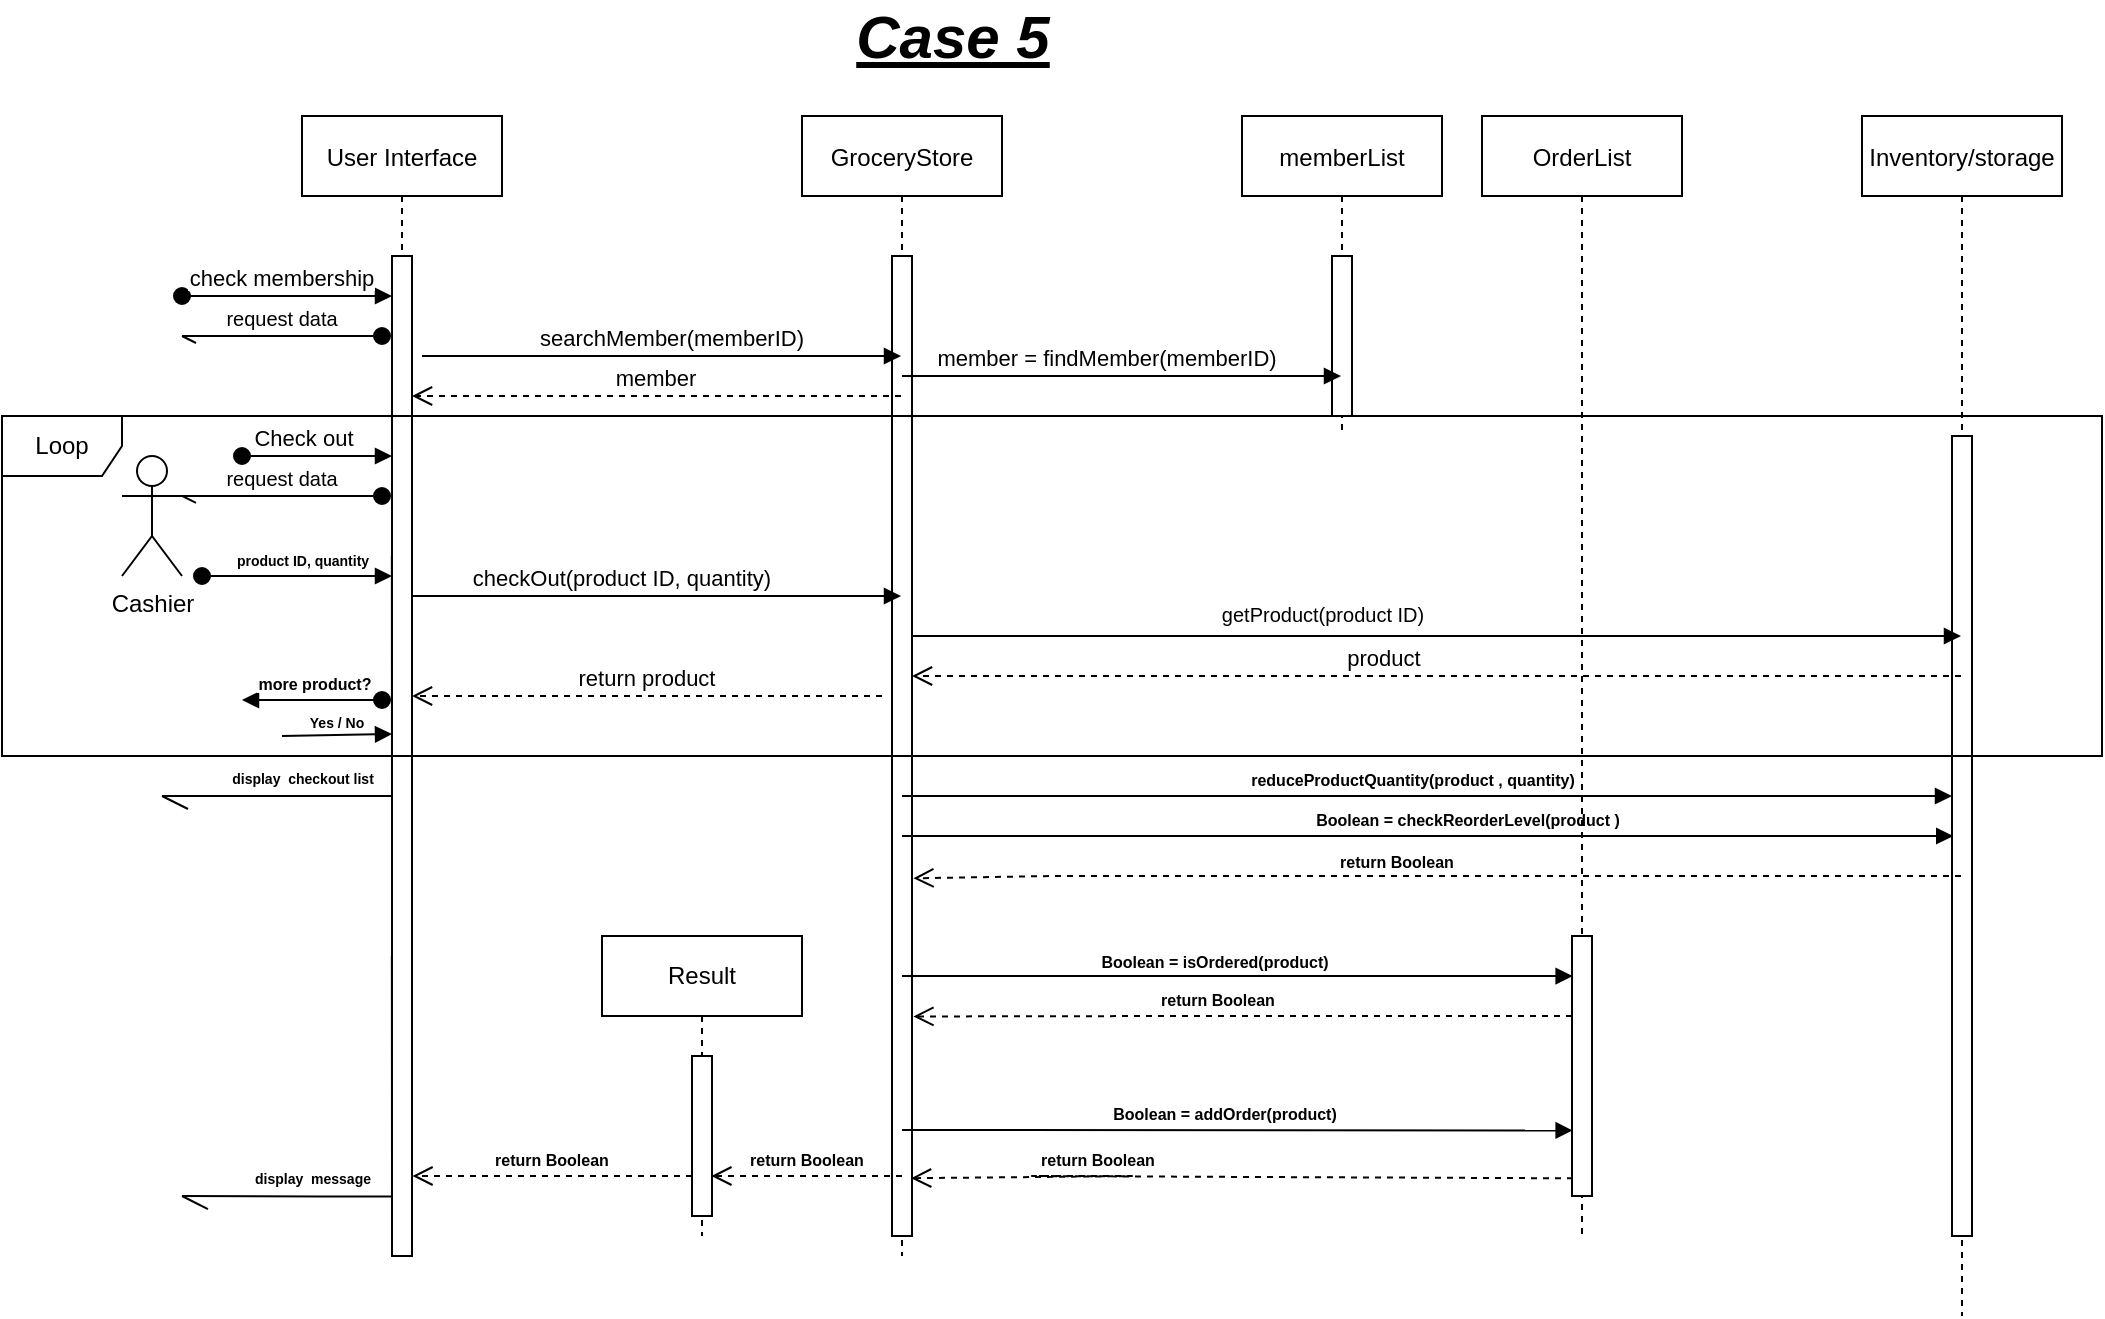 <mxfile version="15.5.9" type="google"><diagram id="kgpKYQtTHZ0yAKxKKP6v" name="Page-1"><mxGraphModel dx="1967" dy="673" grid="1" gridSize="10" guides="1" tooltips="1" connect="1" arrows="1" fold="1" page="1" pageScale="1" pageWidth="850" pageHeight="1100" math="0" shadow="0"><root><mxCell id="0"/><mxCell id="1" parent="0"/><mxCell id="3nuBFxr9cyL0pnOWT2aG-1" value="User Interface" style="shape=umlLifeline;perimeter=lifelinePerimeter;container=1;collapsible=0;recursiveResize=0;rounded=0;shadow=0;strokeWidth=1;" parent="1" vertex="1"><mxGeometry x="-200" y="110" width="100" height="570" as="geometry"/></mxCell><mxCell id="3nuBFxr9cyL0pnOWT2aG-2" value="" style="points=[];perimeter=orthogonalPerimeter;rounded=0;shadow=0;strokeWidth=1;" parent="3nuBFxr9cyL0pnOWT2aG-1" vertex="1"><mxGeometry x="45" y="70" width="10" height="500" as="geometry"/></mxCell><mxCell id="3nuBFxr9cyL0pnOWT2aG-3" value="Check out" style="verticalAlign=bottom;startArrow=oval;endArrow=block;startSize=8;shadow=0;strokeWidth=1;" parent="3nuBFxr9cyL0pnOWT2aG-1" target="3nuBFxr9cyL0pnOWT2aG-2" edge="1"><mxGeometry x="-0.167" relative="1" as="geometry"><mxPoint x="-30" y="170" as="sourcePoint"/><mxPoint as="offset"/><Array as="points"><mxPoint x="30" y="170"/></Array></mxGeometry></mxCell><mxCell id="o8JDzlW0crtWss4q8lhw-12" value="" style="endArrow=openAsync;endFill=0;endSize=12;html=1;rounded=0;fontSize=7;" parent="3nuBFxr9cyL0pnOWT2aG-1" edge="1"><mxGeometry width="160" relative="1" as="geometry"><mxPoint x="44.929" y="219.71" as="sourcePoint"/><mxPoint x="-70" y="340" as="targetPoint"/><Array as="points"><mxPoint x="45" y="340"/><mxPoint x="10" y="340"/></Array></mxGeometry></mxCell><mxCell id="IXndS8S_xk5mzxtBwcEQ-36" value="&lt;span style=&quot;font-size: 7px&quot;&gt;&lt;b&gt;display&amp;nbsp; message&lt;/b&gt;&lt;/span&gt;" style="text;html=1;align=center;verticalAlign=middle;resizable=0;points=[];autosize=1;strokeColor=none;fillColor=none;fontSize=10;" parent="3nuBFxr9cyL0pnOWT2aG-1" vertex="1"><mxGeometry x="-35" y="520" width="80" height="20" as="geometry"/></mxCell><mxCell id="3nuBFxr9cyL0pnOWT2aG-5" value="GroceryStore" style="shape=umlLifeline;perimeter=lifelinePerimeter;container=1;collapsible=0;recursiveResize=0;rounded=0;shadow=0;strokeWidth=1;" parent="1" vertex="1"><mxGeometry x="50" y="110" width="100" height="570" as="geometry"/></mxCell><mxCell id="3nuBFxr9cyL0pnOWT2aG-6" value="" style="points=[];perimeter=orthogonalPerimeter;rounded=0;shadow=0;strokeWidth=1;" parent="3nuBFxr9cyL0pnOWT2aG-5" vertex="1"><mxGeometry x="45" y="70" width="10" height="490" as="geometry"/></mxCell><mxCell id="3nuBFxr9cyL0pnOWT2aG-7" value="return product" style="verticalAlign=bottom;endArrow=open;dashed=1;endSize=8;shadow=0;strokeWidth=1;" parent="1" target="3nuBFxr9cyL0pnOWT2aG-2" edge="1"><mxGeometry relative="1" as="geometry"><mxPoint x="-140" y="400" as="targetPoint"/><mxPoint x="90" y="400" as="sourcePoint"/><Array as="points"><mxPoint x="-10" y="400"/></Array></mxGeometry></mxCell><mxCell id="3nuBFxr9cyL0pnOWT2aG-8" value="checkOut(product ID, quantity)" style="verticalAlign=bottom;endArrow=block;shadow=0;strokeWidth=1;fontStyle=0;" parent="1" source="3nuBFxr9cyL0pnOWT2aG-2" target="3nuBFxr9cyL0pnOWT2aG-5" edge="1"><mxGeometry x="-0.141" relative="1" as="geometry"><mxPoint x="-285" y="340" as="sourcePoint"/><mxPoint as="offset"/><Array as="points"><mxPoint x="-90" y="350"/></Array></mxGeometry></mxCell><mxCell id="xBqZ3Egk5OHNCEA2ixaY-1" value="Cashier" style="shape=umlActor;verticalLabelPosition=bottom;verticalAlign=top;html=1;outlineConnect=0;" parent="1" vertex="1"><mxGeometry x="-290" y="280" width="30" height="60" as="geometry"/></mxCell><mxCell id="xBqZ3Egk5OHNCEA2ixaY-5" value="product ID, quantity" style="verticalAlign=bottom;startArrow=oval;endArrow=block;startSize=8;shadow=0;strokeWidth=1;fontSize=7;fontStyle=1" parent="1" target="3nuBFxr9cyL0pnOWT2aG-2" edge="1"><mxGeometry x="0.067" relative="1" as="geometry"><mxPoint x="-250" y="340" as="sourcePoint"/><mxPoint x="-160" y="370" as="targetPoint"/><Array as="points"><mxPoint x="-180" y="340"/></Array><mxPoint as="offset"/></mxGeometry></mxCell><mxCell id="o8JDzlW0crtWss4q8lhw-2" value="Inventory/storage" style="shape=umlLifeline;perimeter=lifelinePerimeter;container=1;collapsible=0;recursiveResize=0;rounded=0;shadow=0;strokeWidth=1;" parent="1" vertex="1"><mxGeometry x="580" y="110" width="100" height="600" as="geometry"/></mxCell><mxCell id="o8JDzlW0crtWss4q8lhw-3" value="" style="points=[];perimeter=orthogonalPerimeter;rounded=0;shadow=0;strokeWidth=1;" parent="o8JDzlW0crtWss4q8lhw-2" vertex="1"><mxGeometry x="45" y="160" width="10" height="400" as="geometry"/></mxCell><mxCell id="o8JDzlW0crtWss4q8lhw-4" value="Boolean = checkReorderLevel(product )" style="verticalAlign=bottom;endArrow=block;shadow=0;strokeWidth=1;fontSize=8;fontStyle=1;entryX=0.062;entryY=0.5;entryDx=0;entryDy=0;entryPerimeter=0;" parent="1" target="o8JDzlW0crtWss4q8lhw-3" edge="1"><mxGeometry x="0.077" relative="1" as="geometry"><mxPoint x="100" y="470" as="sourcePoint"/><mxPoint x="620" y="470" as="targetPoint"/><Array as="points"/><mxPoint as="offset"/></mxGeometry></mxCell><mxCell id="o8JDzlW0crtWss4q8lhw-5" value="reduceProductQuantity(product , quantity)" style="verticalAlign=bottom;endArrow=block;shadow=0;strokeWidth=1;fontSize=8;fontStyle=1;" parent="1" target="o8JDzlW0crtWss4q8lhw-3" edge="1"><mxGeometry x="-0.026" relative="1" as="geometry"><mxPoint x="100" y="450" as="sourcePoint"/><mxPoint x="230" y="470" as="targetPoint"/><Array as="points"><mxPoint x="280" y="450"/></Array><mxPoint as="offset"/></mxGeometry></mxCell><mxCell id="o8JDzlW0crtWss4q8lhw-7" value="return Boolean" style="verticalAlign=bottom;endArrow=open;dashed=1;endSize=8;shadow=0;strokeWidth=1;fontSize=8;fontStyle=1;exitX=0.05;exitY=0.932;exitDx=0;exitDy=0;exitPerimeter=0;entryX=0.956;entryY=0.941;entryDx=0;entryDy=0;entryPerimeter=0;" parent="1" source="IXndS8S_xk5mzxtBwcEQ-2" target="3nuBFxr9cyL0pnOWT2aG-6" edge="1"><mxGeometry x="0.054" relative="1" as="geometry"><mxPoint x="110" y="640" as="targetPoint"/><mxPoint x="230" y="520" as="sourcePoint"/><Array as="points"><mxPoint x="160" y="640"/><mxPoint x="220" y="640"/></Array><mxPoint as="offset"/></mxGeometry></mxCell><mxCell id="o8JDzlW0crtWss4q8lhw-14" value="&lt;b&gt;Yes / No&lt;/b&gt;" style="html=1;verticalAlign=bottom;endArrow=block;rounded=0;fontSize=7;entryX=0.002;entryY=0.478;entryDx=0;entryDy=0;entryPerimeter=0;" parent="1" edge="1" target="3nuBFxr9cyL0pnOWT2aG-2"><mxGeometry width="80" relative="1" as="geometry"><mxPoint x="-210" y="420" as="sourcePoint"/><mxPoint x="-160" y="420" as="targetPoint"/></mxGeometry></mxCell><mxCell id="n4_7g6qoo0GZk2ie5nQe-3" value="more product?" style="verticalAlign=bottom;startArrow=oval;endArrow=block;startSize=8;shadow=0;strokeWidth=1;fontSize=8;fontStyle=1" parent="1" edge="1"><mxGeometry x="-0.042" relative="1" as="geometry"><mxPoint x="-160" y="402" as="sourcePoint"/><mxPoint x="-230" y="402" as="targetPoint"/><Array as="points"><mxPoint x="-170" y="402"/><mxPoint x="-190" y="402"/></Array><mxPoint as="offset"/></mxGeometry></mxCell><mxCell id="Qn4I60y6wftK4PQ0j_b4-2" value="return Boolean" style="verticalAlign=bottom;endArrow=open;dashed=1;endSize=8;shadow=0;strokeWidth=1;fontSize=8;fontStyle=1;entryX=1.071;entryY=0.635;entryDx=0;entryDy=0;entryPerimeter=0;" parent="1" source="o8JDzlW0crtWss4q8lhw-2" target="3nuBFxr9cyL0pnOWT2aG-6" edge="1"><mxGeometry x="0.076" y="1" relative="1" as="geometry"><mxPoint x="110" y="490" as="targetPoint"/><mxPoint x="620" y="491" as="sourcePoint"/><Array as="points"><mxPoint x="175" y="490"/></Array><mxPoint as="offset"/></mxGeometry></mxCell><mxCell id="Qn4I60y6wftK4PQ0j_b4-3" value="Boolean = addOrder(product)" style="verticalAlign=bottom;endArrow=block;shadow=0;strokeWidth=1;fontSize=8;fontStyle=1;entryX=0.031;entryY=0.748;entryDx=0;entryDy=0;entryPerimeter=0;" parent="1" target="IXndS8S_xk5mzxtBwcEQ-2" edge="1"><mxGeometry x="-0.038" relative="1" as="geometry"><mxPoint x="100" y="617" as="sourcePoint"/><mxPoint x="280" y="618" as="targetPoint"/><Array as="points"/><mxPoint as="offset"/></mxGeometry></mxCell><mxCell id="Qn4I60y6wftK4PQ0j_b4-4" value="Boolean = isOrdered(product)" style="verticalAlign=bottom;endArrow=block;shadow=0;strokeWidth=1;fontSize=8;fontStyle=1;entryX=0.031;entryY=0.154;entryDx=0;entryDy=0;entryPerimeter=0;" parent="1" target="IXndS8S_xk5mzxtBwcEQ-2" edge="1"><mxGeometry x="-0.068" y="-1" relative="1" as="geometry"><mxPoint x="100" y="540" as="sourcePoint"/><mxPoint x="280" y="540" as="targetPoint"/><Array as="points"><mxPoint x="200" y="540"/></Array><mxPoint as="offset"/></mxGeometry></mxCell><mxCell id="Qn4I60y6wftK4PQ0j_b4-5" value="return Boolean" style="verticalAlign=bottom;endArrow=open;dashed=1;endSize=8;shadow=0;strokeWidth=1;fontSize=8;fontStyle=1;entryX=1.071;entryY=0.776;entryDx=0;entryDy=0;entryPerimeter=0;" parent="1" source="IXndS8S_xk5mzxtBwcEQ-2" target="3nuBFxr9cyL0pnOWT2aG-6" edge="1"><mxGeometry x="0.075" relative="1" as="geometry"><mxPoint x="110" y="560" as="targetPoint"/><mxPoint x="310" y="530" as="sourcePoint"/><Array as="points"><mxPoint x="240" y="560"/></Array><mxPoint as="offset"/></mxGeometry></mxCell><mxCell id="Qn4I60y6wftK4PQ0j_b4-11" value="" style="verticalAlign=bottom;endArrow=block;shadow=0;strokeWidth=1;fontStyle=0;" parent="1" source="3nuBFxr9cyL0pnOWT2aG-6" target="o8JDzlW0crtWss4q8lhw-2" edge="1"><mxGeometry x="-0.034" relative="1" as="geometry"><mxPoint x="-135" y="350" as="sourcePoint"/><mxPoint as="offset"/><mxPoint x="620" y="370" as="targetPoint"/><Array as="points"><mxPoint x="170" y="370"/></Array></mxGeometry></mxCell><mxCell id="Qn4I60y6wftK4PQ0j_b4-13" value="product" style="verticalAlign=bottom;endArrow=open;dashed=1;endSize=8;shadow=0;strokeWidth=1;" parent="1" source="o8JDzlW0crtWss4q8lhw-2" target="3nuBFxr9cyL0pnOWT2aG-6" edge="1"><mxGeometry x="0.1" relative="1" as="geometry"><mxPoint x="-135" y="410" as="targetPoint"/><mxPoint x="440" y="390" as="sourcePoint"/><Array as="points"><mxPoint x="200" y="390"/></Array><mxPoint as="offset"/></mxGeometry></mxCell><mxCell id="IXndS8S_xk5mzxtBwcEQ-1" value="OrderList" style="shape=umlLifeline;perimeter=lifelinePerimeter;container=1;collapsible=0;recursiveResize=0;rounded=0;shadow=0;strokeWidth=1;" parent="1" vertex="1"><mxGeometry x="390" y="110" width="100" height="560" as="geometry"/></mxCell><mxCell id="IXndS8S_xk5mzxtBwcEQ-2" value="" style="points=[];perimeter=orthogonalPerimeter;rounded=0;shadow=0;strokeWidth=1;" parent="IXndS8S_xk5mzxtBwcEQ-1" vertex="1"><mxGeometry x="45" y="410" width="10" height="130" as="geometry"/></mxCell><mxCell id="IXndS8S_xk5mzxtBwcEQ-5" value="return Boolean" style="verticalAlign=bottom;endArrow=open;dashed=1;endSize=8;shadow=0;strokeWidth=1;fontSize=8;fontStyle=1;entryX=0.967;entryY=0.75;entryDx=0;entryDy=0;entryPerimeter=0;" parent="1" target="IXndS8S_xk5mzxtBwcEQ-7" edge="1"><mxGeometry relative="1" as="geometry"><mxPoint y="640" as="targetPoint"/><mxPoint x="100" y="640" as="sourcePoint"/><Array as="points"/><mxPoint as="offset"/></mxGeometry></mxCell><mxCell id="IXndS8S_xk5mzxtBwcEQ-8" value="return Boolean" style="verticalAlign=bottom;endArrow=open;dashed=1;endSize=8;shadow=0;strokeWidth=1;fontSize=8;fontStyle=1;entryX=1.024;entryY=0.92;entryDx=0;entryDy=0;entryPerimeter=0;" parent="1" target="3nuBFxr9cyL0pnOWT2aG-2" edge="1"><mxGeometry relative="1" as="geometry"><mxPoint x="-140" y="640" as="targetPoint"/><mxPoint x="-5" y="640" as="sourcePoint"/><Array as="points"/><mxPoint as="offset"/></mxGeometry></mxCell><mxCell id="xBqZ3Egk5OHNCEA2ixaY-2" value="request data" style="verticalAlign=bottom;startArrow=oval;endArrow=openAsync;startSize=8;shadow=0;strokeWidth=1;fontSize=10;endFill=0;entryX=1;entryY=0.333;entryDx=0;entryDy=0;entryPerimeter=0;" parent="1" target="xBqZ3Egk5OHNCEA2ixaY-1" edge="1"><mxGeometry relative="1" as="geometry"><mxPoint x="-160" y="300" as="sourcePoint"/><mxPoint x="-215" y="200" as="targetPoint"/><Array as="points"><mxPoint x="-185" y="300"/></Array><mxPoint as="offset"/></mxGeometry></mxCell><mxCell id="IXndS8S_xk5mzxtBwcEQ-17" value="request data" style="verticalAlign=bottom;startArrow=oval;endArrow=openAsync;startSize=8;shadow=0;strokeWidth=1;fontSize=10;endFill=0;" parent="1" edge="1"><mxGeometry relative="1" as="geometry"><mxPoint x="-160" y="220" as="sourcePoint"/><mxPoint x="-260" y="220" as="targetPoint"/><Array as="points"/><mxPoint as="offset"/></mxGeometry></mxCell><mxCell id="IXndS8S_xk5mzxtBwcEQ-18" value="check membership" style="verticalAlign=bottom;startArrow=oval;endArrow=block;startSize=8;shadow=0;strokeWidth=1;" parent="1" target="3nuBFxr9cyL0pnOWT2aG-2" edge="1"><mxGeometry x="-0.048" relative="1" as="geometry"><mxPoint x="-260" y="200" as="sourcePoint"/><mxPoint as="offset"/><mxPoint x="-145" y="290" as="targetPoint"/><Array as="points"><mxPoint x="-210" y="200"/><mxPoint x="-170" y="200"/></Array></mxGeometry></mxCell><mxCell id="IXndS8S_xk5mzxtBwcEQ-19" value="searchMember(memberID)" style="verticalAlign=bottom;endArrow=block;shadow=0;strokeWidth=1;fontStyle=0;" parent="1" target="3nuBFxr9cyL0pnOWT2aG-5" edge="1"><mxGeometry x="0.042" relative="1" as="geometry"><mxPoint x="-140" y="230" as="sourcePoint"/><mxPoint as="offset"/><mxPoint x="-10" y="230" as="targetPoint"/><Array as="points"><mxPoint x="-75" y="230"/></Array></mxGeometry></mxCell><mxCell id="IXndS8S_xk5mzxtBwcEQ-20" value="memberList" style="shape=umlLifeline;perimeter=lifelinePerimeter;container=1;collapsible=0;recursiveResize=0;rounded=0;shadow=0;strokeWidth=1;" parent="1" vertex="1"><mxGeometry x="270" y="110" width="100" height="160" as="geometry"/></mxCell><mxCell id="IXndS8S_xk5mzxtBwcEQ-21" value="" style="points=[];perimeter=orthogonalPerimeter;rounded=0;shadow=0;strokeWidth=1;" parent="IXndS8S_xk5mzxtBwcEQ-20" vertex="1"><mxGeometry x="45" y="70" width="10" height="80" as="geometry"/></mxCell><mxCell id="IXndS8S_xk5mzxtBwcEQ-22" value="member = findMember(memberID)" style="verticalAlign=bottom;endArrow=block;shadow=0;strokeWidth=1;fontStyle=0;" parent="1" target="IXndS8S_xk5mzxtBwcEQ-20" edge="1"><mxGeometry x="-0.064" relative="1" as="geometry"><mxPoint x="100" y="240" as="sourcePoint"/><mxPoint as="offset"/><mxPoint x="205" y="239.41" as="targetPoint"/><Array as="points"/></mxGeometry></mxCell><mxCell id="IXndS8S_xk5mzxtBwcEQ-28" value="Loop" style="shape=umlFrame;whiteSpace=wrap;html=1;" parent="1" vertex="1"><mxGeometry x="-350" y="260" width="1050" height="170" as="geometry"/></mxCell><mxCell id="IXndS8S_xk5mzxtBwcEQ-25" value="member" style="verticalAlign=bottom;endArrow=open;dashed=1;endSize=8;shadow=0;strokeWidth=1;" parent="1" source="3nuBFxr9cyL0pnOWT2aG-5" target="3nuBFxr9cyL0pnOWT2aG-2" edge="1"><mxGeometry relative="1" as="geometry"><mxPoint x="-145" y="270" as="targetPoint"/><mxPoint x="60" y="270" as="sourcePoint"/><Array as="points"><mxPoint x="-30" y="250"/></Array></mxGeometry></mxCell><mxCell id="Qn4I60y6wftK4PQ0j_b4-12" value="&lt;font size=&quot;1&quot;&gt;getProduct(product ID)&lt;/font&gt;" style="text;html=1;align=center;verticalAlign=middle;resizable=0;points=[];autosize=1;strokeColor=none;fillColor=none;fontSize=20;" parent="1" vertex="1"><mxGeometry x="250" y="340" width="120" height="30" as="geometry"/></mxCell><mxCell id="IXndS8S_xk5mzxtBwcEQ-34" value="&lt;font style=&quot;font-size: 30px&quot;&gt;&lt;b&gt;&lt;i&gt;&lt;u&gt;Case 5&lt;/u&gt;&lt;/i&gt;&lt;/b&gt;&lt;/font&gt;" style="text;html=1;align=center;verticalAlign=middle;resizable=0;points=[];autosize=1;strokeColor=none;fillColor=none;" parent="1" vertex="1"><mxGeometry x="70" y="55" width="110" height="30" as="geometry"/></mxCell><mxCell id="IXndS8S_xk5mzxtBwcEQ-35" value="" style="endArrow=openAsync;endFill=0;endSize=12;html=1;rounded=0;fontSize=7;" parent="1" edge="1"><mxGeometry width="160" relative="1" as="geometry"><mxPoint x="-155.071" y="530.0" as="sourcePoint"/><mxPoint x="-260" y="650" as="targetPoint"/><Array as="points"><mxPoint x="-155" y="650.29"/><mxPoint x="-190" y="650.29"/></Array></mxGeometry></mxCell><mxCell id="o8JDzlW0crtWss4q8lhw-9" value="&lt;font style=&quot;font-size: 7px&quot;&gt;&lt;b&gt;display&amp;nbsp; checkout list&lt;/b&gt;&lt;/font&gt;" style="text;html=1;align=center;verticalAlign=middle;resizable=0;points=[];autosize=1;strokeColor=none;fillColor=none;fontSize=10;" parent="1" vertex="1"><mxGeometry x="-245" y="430" width="90" height="20" as="geometry"/></mxCell><mxCell id="ftenr0NCo9jW1aZX121--1" value="Result" style="shape=umlLifeline;perimeter=lifelinePerimeter;whiteSpace=wrap;html=1;container=1;collapsible=0;recursiveResize=0;outlineConnect=0;" vertex="1" parent="1"><mxGeometry x="-50" y="520" width="100" height="150" as="geometry"/></mxCell><mxCell id="IXndS8S_xk5mzxtBwcEQ-7" value="" style="points=[];perimeter=orthogonalPerimeter;rounded=0;shadow=0;strokeWidth=1;" parent="ftenr0NCo9jW1aZX121--1" vertex="1"><mxGeometry x="45" y="60" width="10" height="80" as="geometry"/></mxCell></root></mxGraphModel></diagram></mxfile>